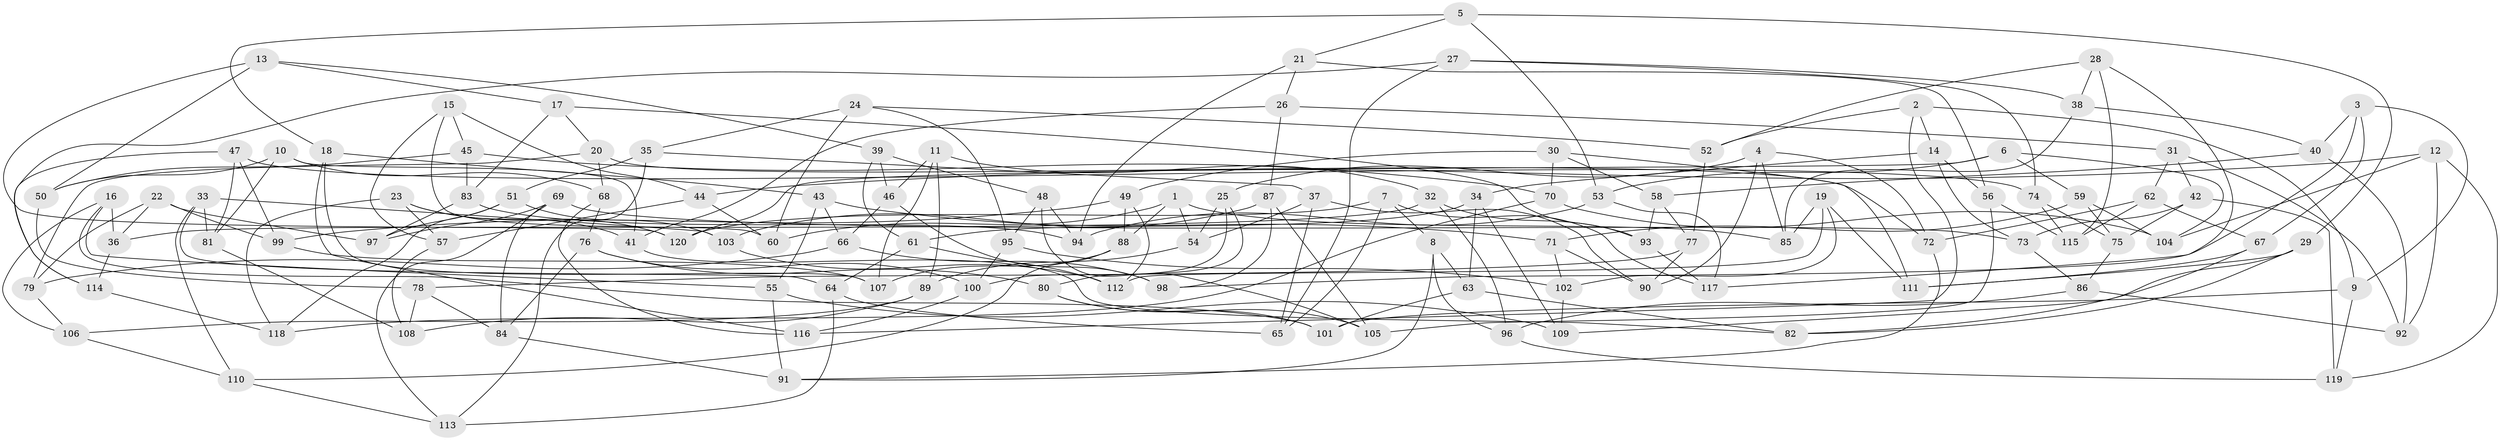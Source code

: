 // Generated by graph-tools (version 1.1) at 2025/11/02/27/25 16:11:48]
// undirected, 120 vertices, 240 edges
graph export_dot {
graph [start="1"]
  node [color=gray90,style=filled];
  1;
  2;
  3;
  4;
  5;
  6;
  7;
  8;
  9;
  10;
  11;
  12;
  13;
  14;
  15;
  16;
  17;
  18;
  19;
  20;
  21;
  22;
  23;
  24;
  25;
  26;
  27;
  28;
  29;
  30;
  31;
  32;
  33;
  34;
  35;
  36;
  37;
  38;
  39;
  40;
  41;
  42;
  43;
  44;
  45;
  46;
  47;
  48;
  49;
  50;
  51;
  52;
  53;
  54;
  55;
  56;
  57;
  58;
  59;
  60;
  61;
  62;
  63;
  64;
  65;
  66;
  67;
  68;
  69;
  70;
  71;
  72;
  73;
  74;
  75;
  76;
  77;
  78;
  79;
  80;
  81;
  82;
  83;
  84;
  85;
  86;
  87;
  88;
  89;
  90;
  91;
  92;
  93;
  94;
  95;
  96;
  97;
  98;
  99;
  100;
  101;
  102;
  103;
  104;
  105;
  106;
  107;
  108;
  109;
  110;
  111;
  112;
  113;
  114;
  115;
  116;
  117;
  118;
  119;
  120;
  1 -- 88;
  1 -- 85;
  1 -- 54;
  1 -- 60;
  2 -- 9;
  2 -- 116;
  2 -- 52;
  2 -- 14;
  3 -- 67;
  3 -- 9;
  3 -- 40;
  3 -- 98;
  4 -- 90;
  4 -- 85;
  4 -- 25;
  4 -- 72;
  5 -- 53;
  5 -- 29;
  5 -- 18;
  5 -- 21;
  6 -- 104;
  6 -- 120;
  6 -- 59;
  6 -- 53;
  7 -- 117;
  7 -- 8;
  7 -- 120;
  7 -- 65;
  8 -- 96;
  8 -- 63;
  8 -- 91;
  9 -- 101;
  9 -- 119;
  10 -- 81;
  10 -- 41;
  10 -- 50;
  10 -- 68;
  11 -- 89;
  11 -- 46;
  11 -- 107;
  11 -- 32;
  12 -- 44;
  12 -- 104;
  12 -- 119;
  12 -- 92;
  13 -- 50;
  13 -- 17;
  13 -- 39;
  13 -- 120;
  14 -- 56;
  14 -- 73;
  14 -- 34;
  15 -- 57;
  15 -- 60;
  15 -- 44;
  15 -- 45;
  16 -- 36;
  16 -- 106;
  16 -- 55;
  16 -- 101;
  17 -- 20;
  17 -- 93;
  17 -- 83;
  18 -- 43;
  18 -- 116;
  18 -- 107;
  19 -- 111;
  19 -- 85;
  19 -- 112;
  19 -- 102;
  20 -- 79;
  20 -- 68;
  20 -- 72;
  21 -- 94;
  21 -- 56;
  21 -- 26;
  22 -- 97;
  22 -- 36;
  22 -- 79;
  22 -- 99;
  23 -- 41;
  23 -- 57;
  23 -- 118;
  23 -- 120;
  24 -- 95;
  24 -- 52;
  24 -- 35;
  24 -- 60;
  25 -- 100;
  25 -- 54;
  25 -- 80;
  26 -- 31;
  26 -- 41;
  26 -- 87;
  27 -- 114;
  27 -- 38;
  27 -- 74;
  27 -- 65;
  28 -- 38;
  28 -- 52;
  28 -- 117;
  28 -- 115;
  29 -- 109;
  29 -- 82;
  29 -- 111;
  30 -- 70;
  30 -- 58;
  30 -- 111;
  30 -- 49;
  31 -- 62;
  31 -- 92;
  31 -- 42;
  32 -- 96;
  32 -- 36;
  32 -- 93;
  33 -- 110;
  33 -- 81;
  33 -- 103;
  33 -- 64;
  34 -- 63;
  34 -- 109;
  34 -- 61;
  35 -- 113;
  35 -- 37;
  35 -- 51;
  36 -- 114;
  37 -- 90;
  37 -- 54;
  37 -- 65;
  38 -- 85;
  38 -- 40;
  39 -- 61;
  39 -- 48;
  39 -- 46;
  40 -- 92;
  40 -- 58;
  41 -- 82;
  42 -- 75;
  42 -- 119;
  42 -- 73;
  43 -- 66;
  43 -- 71;
  43 -- 55;
  44 -- 57;
  44 -- 60;
  45 -- 50;
  45 -- 83;
  45 -- 70;
  46 -- 98;
  46 -- 66;
  47 -- 99;
  47 -- 81;
  47 -- 114;
  47 -- 74;
  48 -- 105;
  48 -- 95;
  48 -- 94;
  49 -- 99;
  49 -- 88;
  49 -- 112;
  50 -- 78;
  51 -- 118;
  51 -- 97;
  51 -- 103;
  52 -- 77;
  53 -- 117;
  53 -- 94;
  54 -- 89;
  55 -- 109;
  55 -- 91;
  56 -- 105;
  56 -- 115;
  57 -- 108;
  58 -- 77;
  58 -- 93;
  59 -- 71;
  59 -- 75;
  59 -- 104;
  61 -- 112;
  61 -- 64;
  62 -- 115;
  62 -- 72;
  62 -- 67;
  63 -- 101;
  63 -- 82;
  64 -- 113;
  64 -- 65;
  66 -- 79;
  66 -- 98;
  67 -- 111;
  67 -- 82;
  68 -- 76;
  68 -- 116;
  69 -- 97;
  69 -- 113;
  69 -- 73;
  69 -- 84;
  70 -- 104;
  70 -- 118;
  71 -- 90;
  71 -- 102;
  72 -- 91;
  73 -- 86;
  74 -- 75;
  74 -- 115;
  75 -- 86;
  76 -- 80;
  76 -- 84;
  76 -- 100;
  77 -- 90;
  77 -- 78;
  78 -- 108;
  78 -- 84;
  79 -- 106;
  80 -- 101;
  80 -- 105;
  81 -- 108;
  83 -- 97;
  83 -- 94;
  84 -- 91;
  86 -- 96;
  86 -- 92;
  87 -- 98;
  87 -- 103;
  87 -- 105;
  88 -- 107;
  88 -- 110;
  89 -- 108;
  89 -- 106;
  93 -- 117;
  95 -- 102;
  95 -- 100;
  96 -- 119;
  99 -- 107;
  100 -- 116;
  102 -- 109;
  103 -- 112;
  106 -- 110;
  110 -- 113;
  114 -- 118;
}
